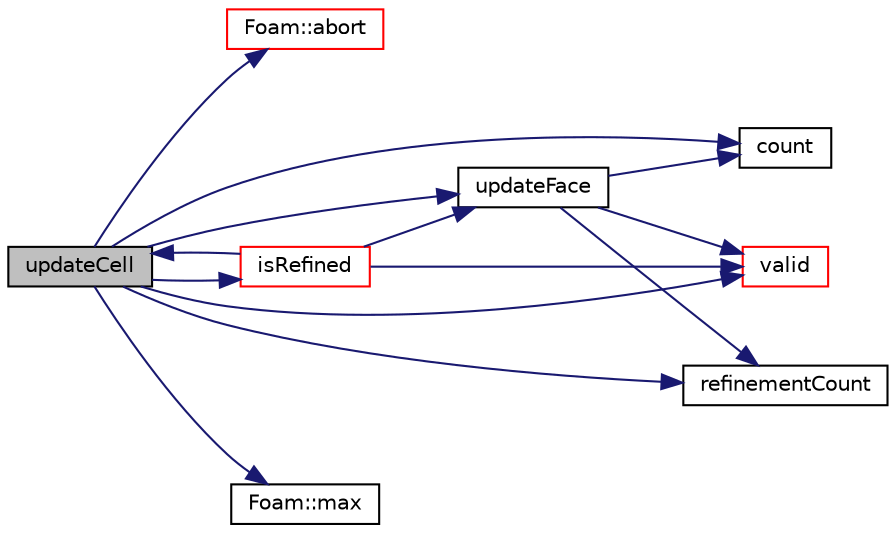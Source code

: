 digraph "updateCell"
{
  bgcolor="transparent";
  edge [fontname="Helvetica",fontsize="10",labelfontname="Helvetica",labelfontsize="10"];
  node [fontname="Helvetica",fontsize="10",shape=record];
  rankdir="LR";
  Node1 [label="updateCell",height=0.2,width=0.4,color="black", fillcolor="grey75", style="filled", fontcolor="black"];
  Node1 -> Node2 [color="midnightblue",fontsize="10",style="solid",fontname="Helvetica"];
  Node2 [label="Foam::abort",height=0.2,width=0.4,color="red",URL="$a10974.html#a447107a607d03e417307c203fa5fb44b"];
  Node1 -> Node3 [color="midnightblue",fontsize="10",style="solid",fontname="Helvetica"];
  Node3 [label="count",height=0.2,width=0.4,color="black",URL="$a02157.html#abdeb8780e07f9819692886eb780981f2"];
  Node1 -> Node4 [color="midnightblue",fontsize="10",style="solid",fontname="Helvetica"];
  Node4 [label="isRefined",height=0.2,width=0.4,color="red",URL="$a02157.html#a6dea142e17e2d53ba67d0bf7c0d9a054"];
  Node4 -> Node1 [color="midnightblue",fontsize="10",style="solid",fontname="Helvetica"];
  Node4 -> Node5 [color="midnightblue",fontsize="10",style="solid",fontname="Helvetica"];
  Node5 [label="updateFace",height=0.2,width=0.4,color="black",URL="$a02157.html#a9d06a863c303832327d5ec1fdb29885c",tooltip="Influence of neighbouring cell. "];
  Node5 -> Node6 [color="midnightblue",fontsize="10",style="solid",fontname="Helvetica"];
  Node6 [label="valid",height=0.2,width=0.4,color="red",URL="$a02157.html#a52b63ab4e26b7e77fdfb6cd72d07fd4e",tooltip="Check whether origin has been changed at all or. "];
  Node5 -> Node7 [color="midnightblue",fontsize="10",style="solid",fontname="Helvetica"];
  Node7 [label="refinementCount",height=0.2,width=0.4,color="black",URL="$a02157.html#aef34e30da0402485675dae7aa77155f3"];
  Node5 -> Node3 [color="midnightblue",fontsize="10",style="solid",fontname="Helvetica"];
  Node4 -> Node6 [color="midnightblue",fontsize="10",style="solid",fontname="Helvetica"];
  Node1 -> Node8 [color="midnightblue",fontsize="10",style="solid",fontname="Helvetica"];
  Node8 [label="Foam::max",height=0.2,width=0.4,color="black",URL="$a10974.html#ac993e906cf2774ae77e666bc24e81733"];
  Node1 -> Node7 [color="midnightblue",fontsize="10",style="solid",fontname="Helvetica"];
  Node1 -> Node5 [color="midnightblue",fontsize="10",style="solid",fontname="Helvetica"];
  Node1 -> Node6 [color="midnightblue",fontsize="10",style="solid",fontname="Helvetica"];
}
